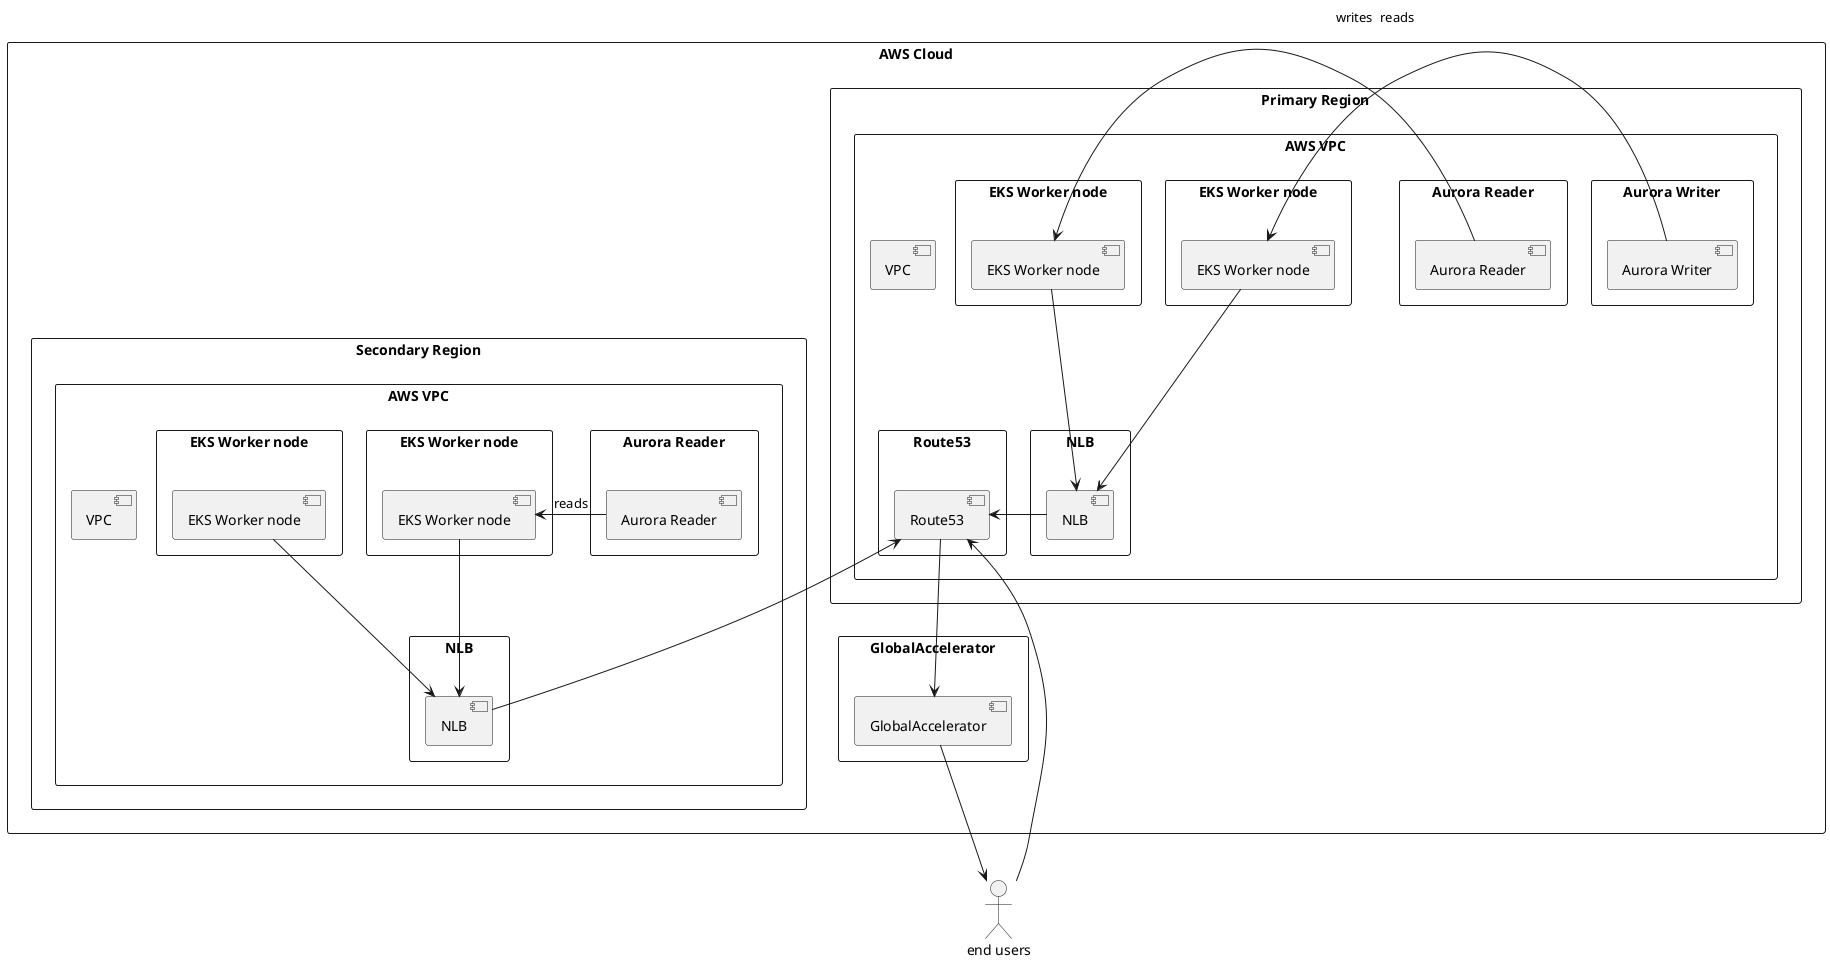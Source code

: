 @startuml AWS Architecture

' Define AWS Cloud
rectangle "AWS Cloud" {
  ' Primary Region
  rectangle "Primary Region" {
    ' Define VPC
    rectangle "AWS VPC" as vpc1 {
      component "VPC" as vpc1_icon
      
      ' Aurora components
      rectangle "Aurora Writer" as aurora_writer {
        [Aurora Writer] as aurora_writer_icon
      }
      
      rectangle "Aurora Reader" as aurora_reader {
        [Aurora Reader] as aurora_reader_icon
      }
      
      ' EKS Worker Nodes
      rectangle "EKS Worker node" as eks_worker1 {
        [EKS Worker node] as eks_worker1_icon
      }
      
      rectangle "EKS Worker node" as eks_worker2 {
        [EKS Worker node] as eks_worker2_icon
      }
      
      ' NLB
      rectangle "NLB" as nlb1 {
        [NLB] as nlb1_icon
      }
      
      ' Routes
      rectangle "Route53" as route53 {
        [Route53] as route53_icon
      }
      
      ' Connections within VPC
      aurora_writer_icon -right-> eks_worker1_icon : writes
      aurora_reader_icon -right-> eks_worker2_icon : reads
      eks_worker1_icon -down-> nlb1_icon
      eks_worker2_icon -down-> nlb1_icon
    }
  }
  
  ' Secondary Region
  rectangle "Secondary Region" {
    ' Define VPC
    rectangle "AWS VPC" as vpc2 {
      component "VPC" as vpc2_icon
      
      ' Aurora components
      rectangle "Aurora Reader" as aurora_reader2 {
        [Aurora Reader] as aurora_reader2_icon
      }
      
      ' EKS Worker Nodes
      rectangle "EKS Worker node" as eks_worker3 {
        [EKS Worker node] as eks_worker3_icon
      }
      
      rectangle "EKS Worker node" as eks_worker4 {
        [EKS Worker node] as eks_worker4_icon
      }
      
      ' NLB
      rectangle "NLB" as nlb2 {
        [NLB] as nlb2_icon
      }
      
      ' Connections within VPC
      aurora_reader2_icon -right-> eks_worker3_icon : reads
      eks_worker3_icon -down-> nlb2_icon
      eks_worker4_icon -down-> nlb2_icon
    }
  }
  
  ' Global Accelerator
  rectangle "GlobalAccelerator" as ga {
    [GlobalAccelerator] as ga_icon
  }
  
  ' Connections between components
  nlb1_icon -right-> route53_icon
  nlb2_icon -up-> route53_icon
  route53_icon -down-> ga_icon
}

' End users
actor "end users" as users
users --> route53_icon
ga_icon -down-> users

@enduml